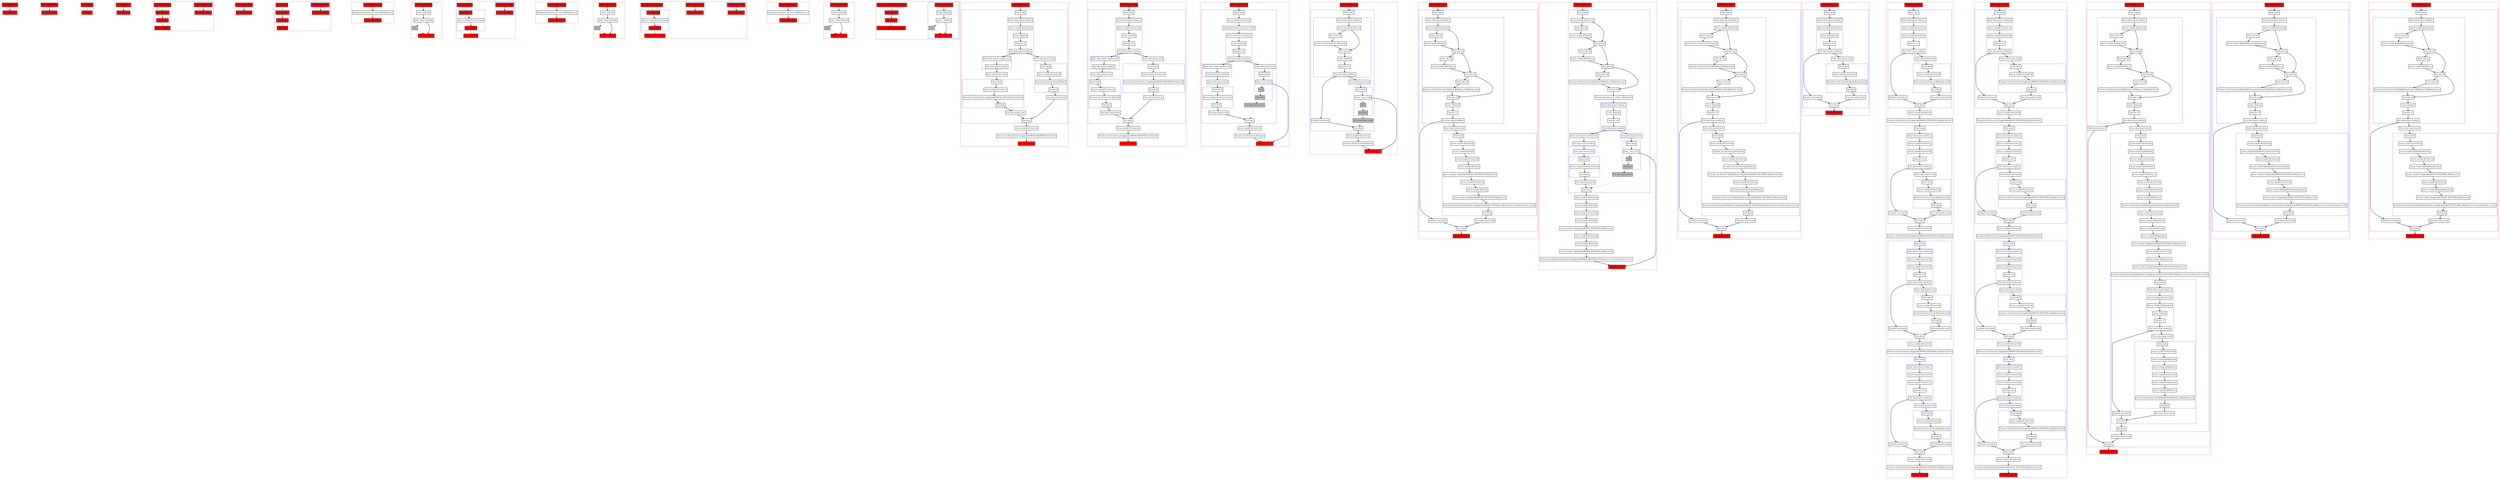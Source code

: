digraph nullability_kt {
    graph [nodesep=3]
    node [shape=box penwidth=2]
    edge [penwidth=2]

    subgraph cluster_0 {
        color=red
        0 [label="Enter function foo" style="filled" fillcolor=red];
        1 [label="Exit function foo" style="filled" fillcolor=red];
    }
    0 -> {1};

    subgraph cluster_1 {
        color=red
        2 [label="Enter function getA" style="filled" fillcolor=red];
        3 [label="Exit function getA" style="filled" fillcolor=red];
    }
    2 -> {3};

    subgraph cluster_2 {
        color=red
        4 [label="Enter class A" style="filled" fillcolor=red];
        5 [label="Exit class A" style="filled" fillcolor=red];
    }
    4 -> {5} [color=green];

    subgraph cluster_3 {
        color=red
        10 [label="Enter function fs" style="filled" fillcolor=red];
        11 [label="Exit function fs" style="filled" fillcolor=red];
    }
    10 -> {11};

    subgraph cluster_4 {
        color=red
        12 [label="Enter class MyData" style="filled" fillcolor=red];
        subgraph cluster_5 {
            color=blue
            6 [label="Enter function getter" style="filled" fillcolor=red];
            7 [label="Exit function getter" style="filled" fillcolor=red];
        }
        subgraph cluster_6 {
            color=blue
            8 [label="Enter property" style="filled" fillcolor=red];
            9 [label="Exit property" style="filled" fillcolor=red];
        }
        13 [label="Exit class MyData" style="filled" fillcolor=red];
    }
    12 -> {8} [color=green];
    8 -> {9};
    9 -> {13} [color=green];
    6 -> {7};

    subgraph cluster_7 {
        color=red
        18 [label="Enter function fdata" style="filled" fillcolor=red];
        19 [label="Exit function fdata" style="filled" fillcolor=red];
    }
    18 -> {19};

    subgraph cluster_8 {
        color=red
        20 [label="Enter class Q" style="filled" fillcolor=red];
        subgraph cluster_9 {
            color=blue
            14 [label="Enter function getter" style="filled" fillcolor=red];
            15 [label="Exit function getter" style="filled" fillcolor=red];
        }
        subgraph cluster_10 {
            color=blue
            16 [label="Enter property" style="filled" fillcolor=red];
            17 [label="Exit property" style="filled" fillcolor=red];
        }
        21 [label="Exit class Q" style="filled" fillcolor=red];
    }
    20 -> {16} [color=green];
    16 -> {17};
    17 -> {21} [color=green];
    14 -> {15};

    subgraph cluster_11 {
        color=red
        22 [label="Enter function <init>" style="filled" fillcolor=red];
        24 [label="Delegated constructor call: super<R|kotlin/Any|>()"];
        23 [label="Exit function <init>" style="filled" fillcolor=red];
    }
    22 -> {24};
    24 -> {23};

    subgraph cluster_12 {
        color=red
        30 [label="Enter function fdata" style="filled" fillcolor=red];
        32 [label="Const: Null(null)"];
        33 [label="Jump: ^fdata Null(null)"];
        34 [label="Stub" style="filled" fillcolor=gray];
        31 [label="Exit function fdata" style="filled" fillcolor=red];
    }
    30 -> {32};
    32 -> {33};
    33 -> {31};
    33 -> {34} [style=dotted];
    34 -> {31} [style=dotted];

    subgraph cluster_13 {
        color=red
        35 [label="Enter class QImpl" style="filled" fillcolor=red];
        subgraph cluster_14 {
            color=blue
            25 [label="Enter function getter" style="filled" fillcolor=red];
            26 [label="Exit function getter" style="filled" fillcolor=red];
        }
        subgraph cluster_15 {
            color=blue
            27 [label="Enter property" style="filled" fillcolor=red];
            29 [label="Access variable R|<local>/data|"];
            28 [label="Exit property" style="filled" fillcolor=red];
        }
        36 [label="Exit class QImpl" style="filled" fillcolor=red];
    }
    35 -> {27} [color=green];
    27 -> {29};
    28 -> {36} [color=green];
    29 -> {28};
    25 -> {26};

    subgraph cluster_16 {
        color=red
        37 [label="Enter function <init>" style="filled" fillcolor=red];
        39 [label="Delegated constructor call: super<R|kotlin/Any|>()"];
        38 [label="Exit function <init>" style="filled" fillcolor=red];
    }
    37 -> {39};
    39 -> {38};

    subgraph cluster_17 {
        color=red
        47 [label="Enter function fdata" style="filled" fillcolor=red];
        49 [label="Const: Null(null)"];
        50 [label="Jump: ^fdata Null(null)"];
        51 [label="Stub" style="filled" fillcolor=gray];
        48 [label="Exit function fdata" style="filled" fillcolor=red];
    }
    47 -> {49};
    49 -> {50};
    50 -> {48};
    50 -> {51} [style=dotted];
    51 -> {48} [style=dotted];

    subgraph cluster_18 {
        color=red
        52 [label="Enter class QImplMutable" style="filled" fillcolor=red];
        subgraph cluster_19 {
            color=blue
            42 [label="Enter function setter" style="filled" fillcolor=red];
            43 [label="Exit function setter" style="filled" fillcolor=red];
        }
        subgraph cluster_20 {
            color=blue
            40 [label="Enter function getter" style="filled" fillcolor=red];
            41 [label="Exit function getter" style="filled" fillcolor=red];
        }
        subgraph cluster_21 {
            color=blue
            44 [label="Enter property" style="filled" fillcolor=red];
            46 [label="Access variable R|<local>/data|"];
            45 [label="Exit property" style="filled" fillcolor=red];
        }
        53 [label="Exit class QImplMutable" style="filled" fillcolor=red];
    }
    52 -> {44} [color=green];
    44 -> {46};
    45 -> {53} [color=green];
    46 -> {45};
    40 -> {41};
    42 -> {43};

    subgraph cluster_22 {
        color=red
        54 [label="Enter function <init>" style="filled" fillcolor=red];
        56 [label="Delegated constructor call: super<R|kotlin/Any|>()"];
        55 [label="Exit function <init>" style="filled" fillcolor=red];
    }
    54 -> {56};
    56 -> {55};

    subgraph cluster_23 {
        color=red
        64 [label="Enter function fdata" style="filled" fillcolor=red];
        66 [label="Const: Null(null)"];
        67 [label="Jump: ^fdata Null(null)"];
        68 [label="Stub" style="filled" fillcolor=gray];
        65 [label="Exit function fdata" style="filled" fillcolor=red];
    }
    64 -> {66};
    66 -> {67};
    67 -> {65};
    67 -> {68} [style=dotted];
    68 -> {65} [style=dotted];

    subgraph cluster_24 {
        color=red
        69 [label="Enter class QImplWithCustomGetter" style="filled" fillcolor=red];
        subgraph cluster_25 {
            color=blue
            57 [label="Enter function getter" style="filled" fillcolor=red];
            59 [label="Const: Null(null)"];
            60 [label="Jump: ^ Null(null)"];
            61 [label="Stub" style="filled" fillcolor=gray];
            58 [label="Exit function getter" style="filled" fillcolor=red];
        }
        subgraph cluster_26 {
            color=blue
            62 [label="Enter property" style="filled" fillcolor=red];
            63 [label="Exit property" style="filled" fillcolor=red];
        }
        70 [label="Exit class QImplWithCustomGetter" style="filled" fillcolor=red];
    }
    69 -> {62} [color=green];
    62 -> {63};
    63 -> {70} [color=green];
    57 -> {59};
    59 -> {60};
    60 -> {58};
    60 -> {61} [style=dotted];
    61 -> {58} [style=dotted];

    subgraph cluster_27 {
        color=red
        71 [label="Enter function test_1" style="filled" fillcolor=red];
        subgraph cluster_28 {
            color=blue
            73 [label="Enter when"];
            subgraph cluster_29 {
                color=blue
                75 [label="Enter when branch condition "];
                76 [label="Access variable R|<local>/x|"];
                77 [label="Const: Null(null)"];
                78 [label="Operator !="];
                79 [label="Exit when branch condition"];
            }
            subgraph cluster_30 {
                color=blue
                86 [label="Enter when branch condition else"];
                87 [label="Exit when branch condition"];
            }
            88 [label="Enter when branch result"];
            subgraph cluster_31 {
                color=blue
                89 [label="Enter block"];
                90 [label="Access variable R|<local>/x|"];
                91 [label="Function call: R|<local>/x|.<Inapplicable(WRONG_RECEIVER): [/A.foo]>#()"];
                92 [label="Exit block"];
            }
            93 [label="Exit when branch result"];
            80 [label="Enter when branch result"];
            subgraph cluster_32 {
                color=blue
                81 [label="Enter block"];
                82 [label="Access variable R|<local>/x|"];
                83 [label="Function call: R|<local>/x|.R|/A.foo|()"];
                84 [label="Exit block"];
            }
            85 [label="Exit when branch result"];
            74 [label="Exit when"];
        }
        94 [label="Access variable R|<local>/x|"];
        95 [label="Function call: R|<local>/x|.<Inapplicable(WRONG_RECEIVER): [/A.foo]>#()"];
        72 [label="Exit function test_1" style="filled" fillcolor=red];
    }
    71 -> {73};
    73 -> {75};
    74 -> {94};
    75 -> {76};
    76 -> {77};
    77 -> {78};
    78 -> {79};
    79 -> {80 86};
    80 -> {81};
    81 -> {82};
    82 -> {83};
    83 -> {84};
    84 -> {85};
    85 -> {74};
    86 -> {87};
    87 -> {88};
    88 -> {89};
    89 -> {90};
    90 -> {91};
    91 -> {92};
    92 -> {93};
    93 -> {74};
    94 -> {95};
    95 -> {72};

    subgraph cluster_33 {
        color=red
        96 [label="Enter function test_2" style="filled" fillcolor=red];
        subgraph cluster_34 {
            color=blue
            98 [label="Enter when"];
            subgraph cluster_35 {
                color=blue
                100 [label="Enter when branch condition "];
                101 [label="Access variable R|<local>/x|"];
                102 [label="Const: Null(null)"];
                103 [label="Operator =="];
                104 [label="Exit when branch condition"];
            }
            subgraph cluster_36 {
                color=blue
                111 [label="Enter when branch condition else"];
                112 [label="Exit when branch condition"];
            }
            113 [label="Enter when branch result"];
            subgraph cluster_37 {
                color=blue
                114 [label="Enter block"];
                115 [label="Access variable R|<local>/x|"];
                116 [label="Function call: R|<local>/x|.R|/A.foo|()"];
                117 [label="Exit block"];
            }
            118 [label="Exit when branch result"];
            105 [label="Enter when branch result"];
            subgraph cluster_38 {
                color=blue
                106 [label="Enter block"];
                107 [label="Access variable R|<local>/x|"];
                108 [label="Function call: R|<local>/x|.<Inapplicable(WRONG_RECEIVER): [/A.foo]>#()"];
                109 [label="Exit block"];
            }
            110 [label="Exit when branch result"];
            99 [label="Exit when"];
        }
        119 [label="Access variable R|<local>/x|"];
        120 [label="Function call: R|<local>/x|.<Inapplicable(WRONG_RECEIVER): [/A.foo]>#()"];
        97 [label="Exit function test_2" style="filled" fillcolor=red];
    }
    96 -> {98};
    98 -> {100};
    99 -> {119};
    100 -> {101};
    101 -> {102};
    102 -> {103};
    103 -> {104};
    104 -> {105 111};
    105 -> {106};
    106 -> {107};
    107 -> {108};
    108 -> {109};
    109 -> {110};
    110 -> {99};
    111 -> {112};
    112 -> {113};
    113 -> {114};
    114 -> {115};
    115 -> {116};
    116 -> {117};
    117 -> {118};
    118 -> {99};
    119 -> {120};
    120 -> {97};

    subgraph cluster_39 {
        color=red
        121 [label="Enter function test_3" style="filled" fillcolor=red];
        subgraph cluster_40 {
            color=blue
            123 [label="Enter when"];
            125 [label="Access variable R|<local>/x|"];
            126 [label="Variable declaration: lval <elvis>: R|A?|"];
            subgraph cluster_41 {
                color=blue
                127 [label="Enter when branch condition "];
                128 [label="Const: Null(null)"];
                129 [label="Operator =="];
                130 [label="Exit when branch condition"];
            }
            subgraph cluster_42 {
                color=blue
                137 [label="Enter when branch condition else"];
                138 [label="Exit when branch condition"];
            }
            139 [label="Enter when branch result"];
            subgraph cluster_43 {
                color=blue
                140 [label="Enter block"];
                141 [label="Access variable R|<local>/<elvis>|"];
                142 [label="Exit block"];
            }
            143 [label="Exit when branch result"];
            131 [label="Enter when branch result"];
            subgraph cluster_44 {
                color=blue
                132 [label="Enter block"];
                133 [label="Jump: ^test_3 Unit"];
                134 [label="Stub" style="filled" fillcolor=gray];
                135 [label="Exit block" style="filled" fillcolor=gray];
            }
            136 [label="Exit when branch result" style="filled" fillcolor=gray];
            124 [label="Exit when"];
        }
        144 [label="Access variable R|<local>/x|"];
        145 [label="Function call: R|<local>/x|.R|/A.foo|()"];
        122 [label="Exit function test_3" style="filled" fillcolor=red];
    }
    121 -> {123};
    123 -> {125};
    124 -> {144};
    125 -> {126};
    126 -> {127};
    127 -> {128};
    128 -> {129};
    129 -> {130};
    130 -> {131 137};
    131 -> {132};
    132 -> {133};
    133 -> {122};
    133 -> {134} [style=dotted];
    134 -> {135} [style=dotted];
    135 -> {136} [style=dotted];
    136 -> {124} [style=dotted];
    137 -> {138};
    138 -> {139};
    139 -> {140};
    140 -> {141};
    141 -> {142};
    142 -> {143};
    143 -> {124};
    144 -> {145};
    145 -> {122};

    subgraph cluster_45 {
        color=red
        146 [label="Enter function test_4" style="filled" fillcolor=red];
        subgraph cluster_46 {
            color=blue
            148 [label="Enter when"];
            subgraph cluster_47 {
                color=blue
                150 [label="Enter when branch condition "];
                151 [label="Access variable R|<local>/x|"];
                152 [label="Enter safe call"];
                154 [label="Function call: R|<local>/x|?.R|/A.getA|()"];
                153 [label="Exit safe call"];
                155 [label="Const: Null(null)"];
                156 [label="Operator =="];
                157 [label="Exit when branch condition"];
            }
            164 [label="Synthetic else branch"];
            158 [label="Enter when branch result"];
            subgraph cluster_48 {
                color=blue
                159 [label="Enter block"];
                160 [label="Jump: ^test_4 Unit"];
                161 [label="Stub" style="filled" fillcolor=gray];
                162 [label="Exit block" style="filled" fillcolor=gray];
            }
            163 [label="Exit when branch result" style="filled" fillcolor=gray];
            149 [label="Exit when"];
        }
        165 [label="Access variable R|<local>/x|"];
        166 [label="Function call: R|<local>/x|.R|/A.foo|()"];
        147 [label="Exit function test_4" style="filled" fillcolor=red];
    }
    146 -> {148};
    148 -> {150};
    149 -> {165};
    150 -> {151};
    151 -> {152 153};
    152 -> {154};
    153 -> {155};
    154 -> {153};
    155 -> {156};
    156 -> {157};
    157 -> {158 164};
    158 -> {159};
    159 -> {160};
    160 -> {147};
    160 -> {161} [style=dotted];
    161 -> {162} [style=dotted];
    162 -> {163} [style=dotted];
    163 -> {149} [style=dotted];
    164 -> {149};
    165 -> {166};
    166 -> {147};

    subgraph cluster_49 {
        color=red
        167 [label="Enter function test_5" style="filled" fillcolor=red];
        subgraph cluster_50 {
            color=blue
            169 [label="Enter when"];
            subgraph cluster_51 {
                color=blue
                171 [label="Enter when branch condition "];
                172 [label="Access variable R|<local>/q|"];
                173 [label="Enter safe call"];
                175 [label="Access variable R|/Q.data|"];
                174 [label="Exit safe call"];
                176 [label="Enter safe call"];
                178 [label="Access variable R|/MyData.s|"];
                177 [label="Exit safe call"];
                179 [label="Enter safe call"];
                181 [label="Function call: R|<local>/q|?.R|/Q.data|?.R|/MyData.s|?.R|kotlin/Int.inc|()"];
                180 [label="Exit safe call"];
                182 [label="Const: Null(null)"];
                183 [label="Operator !="];
                184 [label="Exit when branch condition"];
            }
            198 [label="Synthetic else branch"];
            185 [label="Enter when branch result"];
            subgraph cluster_52 {
                color=blue
                186 [label="Enter block"];
                187 [label="Access variable R|<local>/q|"];
                188 [label="Access variable R|/Q.data|"];
                189 [label="Access variable R|<local>/q|"];
                190 [label="Access variable R|/Q.data|"];
                191 [label="Access variable <Inapplicable(WRONG_RECEIVER): [/MyData.s]>#"];
                192 [label="Access variable R|<local>/q|"];
                193 [label="Access variable R|/Q.data|"];
                194 [label="Access variable <Inapplicable(WRONG_RECEIVER): [/MyData.s]>#"];
                195 [label="Function call: R|<local>/q|.R|/Q.data|.<Inapplicable(WRONG_RECEIVER): [/MyData.s]>#.<Unresolved name: inc>#()"];
                196 [label="Exit block"];
            }
            197 [label="Exit when branch result"];
            170 [label="Exit when"];
        }
        168 [label="Exit function test_5" style="filled" fillcolor=red];
    }
    167 -> {169};
    169 -> {171};
    170 -> {168};
    171 -> {172};
    172 -> {173 174};
    173 -> {175};
    174 -> {176 177};
    175 -> {174};
    176 -> {178};
    177 -> {179 180};
    178 -> {177};
    179 -> {181};
    180 -> {182};
    181 -> {180};
    182 -> {183};
    183 -> {184};
    184 -> {185 198};
    185 -> {186};
    186 -> {187};
    187 -> {188};
    188 -> {189};
    189 -> {190};
    190 -> {191};
    191 -> {192};
    192 -> {193};
    193 -> {194};
    194 -> {195};
    195 -> {196};
    196 -> {197};
    197 -> {170};
    198 -> {170};

    subgraph cluster_53 {
        color=red
        199 [label="Enter function test_6" style="filled" fillcolor=red];
        subgraph cluster_54 {
            color=blue
            201 [label="Enter when"];
            203 [label="Access variable R|<local>/q|"];
            204 [label="Enter safe call"];
            206 [label="Access variable R|/Q.data|"];
            205 [label="Exit safe call"];
            207 [label="Enter safe call"];
            209 [label="Access variable R|/MyData.s|"];
            208 [label="Exit safe call"];
            210 [label="Enter safe call"];
            212 [label="Function call: R|<local>/q|?.R|/Q.data|?.R|/MyData.s|?.R|kotlin/Int.inc|()"];
            211 [label="Exit safe call"];
            213 [label="Variable declaration: lval <elvis>: R|kotlin/Int?|"];
            subgraph cluster_55 {
                color=blue
                214 [label="Enter when branch condition "];
                215 [label="Const: Null(null)"];
                216 [label="Operator =="];
                217 [label="Exit when branch condition"];
            }
            subgraph cluster_56 {
                color=blue
                224 [label="Enter when branch condition else"];
                225 [label="Exit when branch condition"];
            }
            226 [label="Enter when branch result"];
            subgraph cluster_57 {
                color=blue
                227 [label="Enter block"];
                228 [label="Access variable R|<local>/<elvis>|"];
                229 [label="Exit block"];
            }
            230 [label="Exit when branch result"];
            218 [label="Enter when branch result"];
            subgraph cluster_58 {
                color=blue
                219 [label="Enter block"];
                220 [label="Jump: ^test_6 Unit"];
                221 [label="Stub" style="filled" fillcolor=gray];
                222 [label="Exit block" style="filled" fillcolor=gray];
            }
            223 [label="Exit when branch result" style="filled" fillcolor=gray];
            202 [label="Exit when"];
        }
        231 [label="Access variable R|<local>/q|"];
        232 [label="Access variable R|/Q.data|"];
        233 [label="Access variable R|<local>/q|"];
        234 [label="Access variable R|/Q.data|"];
        235 [label="Access variable <Inapplicable(WRONG_RECEIVER): [/MyData.s]>#"];
        236 [label="Access variable R|<local>/q|"];
        237 [label="Access variable R|/Q.data|"];
        238 [label="Access variable <Inapplicable(WRONG_RECEIVER): [/MyData.s]>#"];
        239 [label="Function call: R|<local>/q|.R|/Q.data|.<Inapplicable(WRONG_RECEIVER): [/MyData.s]>#.<Unresolved name: inc>#()"];
        200 [label="Exit function test_6" style="filled" fillcolor=red];
    }
    199 -> {201};
    201 -> {203};
    202 -> {231};
    203 -> {204 205};
    204 -> {206};
    205 -> {207 208};
    206 -> {205};
    207 -> {209};
    208 -> {210 211};
    209 -> {208};
    210 -> {212};
    211 -> {213};
    212 -> {211};
    213 -> {214};
    214 -> {215};
    215 -> {216};
    216 -> {217};
    217 -> {218 224};
    218 -> {219};
    219 -> {220};
    220 -> {200};
    220 -> {221} [style=dotted];
    221 -> {222} [style=dotted];
    222 -> {223} [style=dotted];
    223 -> {202} [style=dotted];
    224 -> {225};
    225 -> {226};
    226 -> {227};
    227 -> {228};
    228 -> {229};
    229 -> {230};
    230 -> {202};
    231 -> {232};
    232 -> {233};
    233 -> {234};
    234 -> {235};
    235 -> {236};
    236 -> {237};
    237 -> {238};
    238 -> {239};
    239 -> {200};

    subgraph cluster_59 {
        color=red
        240 [label="Enter function test_7" style="filled" fillcolor=red];
        subgraph cluster_60 {
            color=blue
            242 [label="Enter when"];
            subgraph cluster_61 {
                color=blue
                244 [label="Enter when branch condition "];
                245 [label="Access variable R|<local>/q|"];
                246 [label="Enter safe call"];
                248 [label="Function call: R|<local>/q|?.R|/Q.fdata|()"];
                247 [label="Exit safe call"];
                249 [label="Enter safe call"];
                251 [label="Function call: R|<local>/q|?.R|/Q.fdata|()?.R|/MyData.fs|()"];
                250 [label="Exit safe call"];
                252 [label="Enter safe call"];
                254 [label="Function call: R|<local>/q|?.R|/Q.fdata|()?.R|/MyData.fs|()?.R|kotlin/Int.inc|()"];
                253 [label="Exit safe call"];
                255 [label="Const: Null(null)"];
                256 [label="Operator !="];
                257 [label="Exit when branch condition"];
            }
            271 [label="Synthetic else branch"];
            258 [label="Enter when branch result"];
            subgraph cluster_62 {
                color=blue
                259 [label="Enter block"];
                260 [label="Access variable R|<local>/q|"];
                261 [label="Function call: R|<local>/q|.R|/Q.fdata|()"];
                262 [label="Access variable R|<local>/q|"];
                263 [label="Function call: R|<local>/q|.R|/Q.fdata|()"];
                264 [label="Function call: R|<local>/q|.R|/Q.fdata|().<Inapplicable(WRONG_RECEIVER): [/MyData.fs]>#()"];
                265 [label="Access variable R|<local>/q|"];
                266 [label="Function call: R|<local>/q|.R|/Q.fdata|()"];
                267 [label="Function call: R|<local>/q|.R|/Q.fdata|().<Inapplicable(WRONG_RECEIVER): [/MyData.fs]>#()"];
                268 [label="Function call: R|<local>/q|.R|/Q.fdata|().<Inapplicable(WRONG_RECEIVER): [/MyData.fs]>#().<Unresolved name: inc>#()"];
                269 [label="Exit block"];
            }
            270 [label="Exit when branch result"];
            243 [label="Exit when"];
        }
        241 [label="Exit function test_7" style="filled" fillcolor=red];
    }
    240 -> {242};
    242 -> {244};
    243 -> {241};
    244 -> {245};
    245 -> {246 247};
    246 -> {248};
    247 -> {249 250};
    248 -> {247};
    249 -> {251};
    250 -> {252 253};
    251 -> {250};
    252 -> {254};
    253 -> {255};
    254 -> {253};
    255 -> {256};
    256 -> {257};
    257 -> {258 271};
    258 -> {259};
    259 -> {260};
    260 -> {261};
    261 -> {262};
    262 -> {263};
    263 -> {264};
    264 -> {265};
    265 -> {266};
    266 -> {267};
    267 -> {268};
    268 -> {269};
    269 -> {270};
    270 -> {243};
    271 -> {243};

    subgraph cluster_63 {
        color=red
        272 [label="Enter function test_8" style="filled" fillcolor=red];
        subgraph cluster_64 {
            color=blue
            274 [label="Enter when"];
            subgraph cluster_65 {
                color=blue
                276 [label="Enter when branch condition "];
                277 [label="Access variable R|<local>/b|"];
                278 [label="Const: Boolean(true)"];
                279 [label="Operator =="];
                280 [label="Exit when branch condition"];
            }
            287 [label="Synthetic else branch"];
            281 [label="Enter when branch result"];
            subgraph cluster_66 {
                color=blue
                282 [label="Enter block"];
                283 [label="Access variable R|<local>/b|"];
                284 [label="Function call: R|<local>/b|.R|kotlin/Boolean.not|()"];
                285 [label="Exit block"];
            }
            286 [label="Exit when branch result"];
            275 [label="Exit when"];
        }
        273 [label="Exit function test_8" style="filled" fillcolor=red];
    }
    272 -> {274};
    274 -> {276};
    275 -> {273};
    276 -> {277};
    277 -> {278};
    278 -> {279};
    279 -> {280};
    280 -> {281 287};
    281 -> {282};
    282 -> {283};
    283 -> {284};
    284 -> {285};
    285 -> {286};
    286 -> {275};
    287 -> {275};

    subgraph cluster_67 {
        color=red
        288 [label="Enter function test_9" style="filled" fillcolor=red];
        subgraph cluster_68 {
            color=blue
            290 [label="Enter when"];
            subgraph cluster_69 {
                color=blue
                292 [label="Enter when branch condition "];
                293 [label="Access variable R|<local>/a|"];
                294 [label="Access variable R|<local>/b|"];
                295 [label="Operator =="];
                296 [label="Exit when branch condition"];
            }
            303 [label="Synthetic else branch"];
            297 [label="Enter when branch result"];
            subgraph cluster_70 {
                color=blue
                298 [label="Enter block"];
                299 [label="Access variable R|<local>/b|"];
                300 [label="Function call: R|<local>/b|.R|kotlin/Int.inc|()"];
                301 [label="Exit block"];
            }
            302 [label="Exit when branch result"];
            291 [label="Exit when"];
        }
        304 [label="Access variable R|<local>/b|"];
        305 [label="Function call: R|<local>/b|.<Inapplicable(WRONG_RECEIVER): [kotlin/Int.inc]>#()"];
        subgraph cluster_71 {
            color=blue
            306 [label="Enter when"];
            subgraph cluster_72 {
                color=blue
                308 [label="Enter when branch condition "];
                309 [label="Access variable R|<local>/a|"];
                310 [label="Access variable R|<local>/b|"];
                311 [label="Operator ==="];
                312 [label="Exit when branch condition"];
            }
            319 [label="Synthetic else branch"];
            313 [label="Enter when branch result"];
            subgraph cluster_73 {
                color=blue
                314 [label="Enter block"];
                315 [label="Access variable R|<local>/b|"];
                316 [label="Function call: R|<local>/b|.R|kotlin/Int.inc|()"];
                317 [label="Exit block"];
            }
            318 [label="Exit when branch result"];
            307 [label="Exit when"];
        }
        320 [label="Access variable R|<local>/b|"];
        321 [label="Function call: R|<local>/b|.<Inapplicable(WRONG_RECEIVER): [kotlin/Int.inc]>#()"];
        subgraph cluster_74 {
            color=blue
            322 [label="Enter when"];
            subgraph cluster_75 {
                color=blue
                324 [label="Enter when branch condition "];
                325 [label="Access variable R|<local>/b|"];
                326 [label="Access variable R|<local>/a|"];
                327 [label="Operator =="];
                328 [label="Exit when branch condition"];
            }
            335 [label="Synthetic else branch"];
            329 [label="Enter when branch result"];
            subgraph cluster_76 {
                color=blue
                330 [label="Enter block"];
                331 [label="Access variable R|<local>/b|"];
                332 [label="Function call: R|<local>/b|.R|kotlin/Int.inc|()"];
                333 [label="Exit block"];
            }
            334 [label="Exit when branch result"];
            323 [label="Exit when"];
        }
        336 [label="Access variable R|<local>/b|"];
        337 [label="Function call: R|<local>/b|.<Inapplicable(WRONG_RECEIVER): [kotlin/Int.inc]>#()"];
        subgraph cluster_77 {
            color=blue
            338 [label="Enter when"];
            subgraph cluster_78 {
                color=blue
                340 [label="Enter when branch condition "];
                341 [label="Access variable R|<local>/b|"];
                342 [label="Access variable R|<local>/a|"];
                343 [label="Operator ==="];
                344 [label="Exit when branch condition"];
            }
            351 [label="Synthetic else branch"];
            345 [label="Enter when branch result"];
            subgraph cluster_79 {
                color=blue
                346 [label="Enter block"];
                347 [label="Access variable R|<local>/b|"];
                348 [label="Function call: R|<local>/b|.R|kotlin/Int.inc|()"];
                349 [label="Exit block"];
            }
            350 [label="Exit when branch result"];
            339 [label="Exit when"];
        }
        352 [label="Access variable R|<local>/b|"];
        353 [label="Function call: R|<local>/b|.<Inapplicable(WRONG_RECEIVER): [kotlin/Int.inc]>#()"];
        289 [label="Exit function test_9" style="filled" fillcolor=red];
    }
    288 -> {290};
    290 -> {292};
    291 -> {304};
    292 -> {293};
    293 -> {294};
    294 -> {295};
    295 -> {296};
    296 -> {297 303};
    297 -> {298};
    298 -> {299};
    299 -> {300};
    300 -> {301};
    301 -> {302};
    302 -> {291};
    303 -> {291};
    304 -> {305};
    305 -> {306};
    306 -> {308};
    307 -> {320};
    308 -> {309};
    309 -> {310};
    310 -> {311};
    311 -> {312};
    312 -> {313 319};
    313 -> {314};
    314 -> {315};
    315 -> {316};
    316 -> {317};
    317 -> {318};
    318 -> {307};
    319 -> {307};
    320 -> {321};
    321 -> {322};
    322 -> {324};
    323 -> {336};
    324 -> {325};
    325 -> {326};
    326 -> {327};
    327 -> {328};
    328 -> {329 335};
    329 -> {330};
    330 -> {331};
    331 -> {332};
    332 -> {333};
    333 -> {334};
    334 -> {323};
    335 -> {323};
    336 -> {337};
    337 -> {338};
    338 -> {340};
    339 -> {352};
    340 -> {341};
    341 -> {342};
    342 -> {343};
    343 -> {344};
    344 -> {345 351};
    345 -> {346};
    346 -> {347};
    347 -> {348};
    348 -> {349};
    349 -> {350};
    350 -> {339};
    351 -> {339};
    352 -> {353};
    353 -> {289};

    subgraph cluster_80 {
        color=red
        354 [label="Enter function test_10" style="filled" fillcolor=red];
        subgraph cluster_81 {
            color=blue
            356 [label="Enter when"];
            subgraph cluster_82 {
                color=blue
                358 [label="Enter when branch condition "];
                359 [label="Access variable R|<local>/a|"];
                360 [label="Access variable R|<local>/b|"];
                361 [label="Operator =="];
                362 [label="Exit when branch condition"];
            }
            369 [label="Synthetic else branch"];
            363 [label="Enter when branch result"];
            subgraph cluster_83 {
                color=blue
                364 [label="Enter block"];
                365 [label="Access variable R|<local>/b|"];
                366 [label="Function call: R|<local>/b|.<Inapplicable(WRONG_RECEIVER): [kotlin/Int.inc]>#()"];
                367 [label="Exit block"];
            }
            368 [label="Exit when branch result"];
            357 [label="Exit when"];
        }
        370 [label="Access variable R|<local>/b|"];
        371 [label="Function call: R|<local>/b|.<Inapplicable(WRONG_RECEIVER): [kotlin/Int.inc]>#()"];
        subgraph cluster_84 {
            color=blue
            372 [label="Enter when"];
            subgraph cluster_85 {
                color=blue
                374 [label="Enter when branch condition "];
                375 [label="Access variable R|<local>/a|"];
                376 [label="Access variable R|<local>/b|"];
                377 [label="Operator ==="];
                378 [label="Exit when branch condition"];
            }
            385 [label="Synthetic else branch"];
            379 [label="Enter when branch result"];
            subgraph cluster_86 {
                color=blue
                380 [label="Enter block"];
                381 [label="Access variable R|<local>/b|"];
                382 [label="Function call: R|<local>/b|.<Inapplicable(WRONG_RECEIVER): [kotlin/Int.inc]>#()"];
                383 [label="Exit block"];
            }
            384 [label="Exit when branch result"];
            373 [label="Exit when"];
        }
        386 [label="Access variable R|<local>/b|"];
        387 [label="Function call: R|<local>/b|.<Inapplicable(WRONG_RECEIVER): [kotlin/Int.inc]>#()"];
        subgraph cluster_87 {
            color=blue
            388 [label="Enter when"];
            subgraph cluster_88 {
                color=blue
                390 [label="Enter when branch condition "];
                391 [label="Access variable R|<local>/b|"];
                392 [label="Access variable R|<local>/a|"];
                393 [label="Operator =="];
                394 [label="Exit when branch condition"];
            }
            401 [label="Synthetic else branch"];
            395 [label="Enter when branch result"];
            subgraph cluster_89 {
                color=blue
                396 [label="Enter block"];
                397 [label="Access variable R|<local>/b|"];
                398 [label="Function call: R|<local>/b|.<Inapplicable(WRONG_RECEIVER): [kotlin/Int.inc]>#()"];
                399 [label="Exit block"];
            }
            400 [label="Exit when branch result"];
            389 [label="Exit when"];
        }
        402 [label="Access variable R|<local>/b|"];
        403 [label="Function call: R|<local>/b|.<Inapplicable(WRONG_RECEIVER): [kotlin/Int.inc]>#()"];
        subgraph cluster_90 {
            color=blue
            404 [label="Enter when"];
            subgraph cluster_91 {
                color=blue
                406 [label="Enter when branch condition "];
                407 [label="Access variable R|<local>/b|"];
                408 [label="Access variable R|<local>/a|"];
                409 [label="Operator ==="];
                410 [label="Exit when branch condition"];
            }
            417 [label="Synthetic else branch"];
            411 [label="Enter when branch result"];
            subgraph cluster_92 {
                color=blue
                412 [label="Enter block"];
                413 [label="Access variable R|<local>/b|"];
                414 [label="Function call: R|<local>/b|.<Inapplicable(WRONG_RECEIVER): [kotlin/Int.inc]>#()"];
                415 [label="Exit block"];
            }
            416 [label="Exit when branch result"];
            405 [label="Exit when"];
        }
        418 [label="Access variable R|<local>/b|"];
        419 [label="Function call: R|<local>/b|.<Inapplicable(WRONG_RECEIVER): [kotlin/Int.inc]>#()"];
        355 [label="Exit function test_10" style="filled" fillcolor=red];
    }
    354 -> {356};
    356 -> {358};
    357 -> {370};
    358 -> {359};
    359 -> {360};
    360 -> {361};
    361 -> {362};
    362 -> {363 369};
    363 -> {364};
    364 -> {365};
    365 -> {366};
    366 -> {367};
    367 -> {368};
    368 -> {357};
    369 -> {357};
    370 -> {371};
    371 -> {372};
    372 -> {374};
    373 -> {386};
    374 -> {375};
    375 -> {376};
    376 -> {377};
    377 -> {378};
    378 -> {379 385};
    379 -> {380};
    380 -> {381};
    381 -> {382};
    382 -> {383};
    383 -> {384};
    384 -> {373};
    385 -> {373};
    386 -> {387};
    387 -> {388};
    388 -> {390};
    389 -> {402};
    390 -> {391};
    391 -> {392};
    392 -> {393};
    393 -> {394};
    394 -> {395 401};
    395 -> {396};
    396 -> {397};
    397 -> {398};
    398 -> {399};
    399 -> {400};
    400 -> {389};
    401 -> {389};
    402 -> {403};
    403 -> {404};
    404 -> {406};
    405 -> {418};
    406 -> {407};
    407 -> {408};
    408 -> {409};
    409 -> {410};
    410 -> {411 417};
    411 -> {412};
    412 -> {413};
    413 -> {414};
    414 -> {415};
    415 -> {416};
    416 -> {405};
    417 -> {405};
    418 -> {419};
    419 -> {355};

    subgraph cluster_93 {
        color=red
        420 [label="Enter function test_11" style="filled" fillcolor=red];
        subgraph cluster_94 {
            color=blue
            422 [label="Enter when"];
            subgraph cluster_95 {
                color=blue
                424 [label="Enter when branch condition "];
                425 [label="Access variable R|<local>/q|"];
                426 [label="Enter safe call"];
                428 [label="Access variable R|/QImpl.data|"];
                427 [label="Exit safe call"];
                429 [label="Enter safe call"];
                431 [label="Access variable R|/MyData.s|"];
                430 [label="Exit safe call"];
                432 [label="Enter safe call"];
                434 [label="Function call: R|<local>/q|?.R|/QImpl.data|?.R|/MyData.s|?.R|kotlin/Int.inc|()"];
                433 [label="Exit safe call"];
                435 [label="Const: Null(null)"];
                436 [label="Operator !="];
                437 [label="Exit when branch condition"];
            }
            480 [label="Synthetic else branch"];
            438 [label="Enter when branch result"];
            subgraph cluster_96 {
                color=blue
                439 [label="Enter block"];
                440 [label="Access variable R|<local>/q|"];
                441 [label="Access variable R|/QImpl.data|"];
                442 [label="Access variable R|<local>/q|"];
                443 [label="Access variable R|/QImpl.data|"];
                444 [label="Access variable R|/MyData.s|"];
                445 [label="Access variable R|<local>/q|"];
                446 [label="Access variable R|/QImpl.data|"];
                447 [label="Access variable R|/MyData.s|"];
                448 [label="Function call: R|<local>/q|.R|/QImpl.data|.R|/MyData.s|.R|kotlin/Int.inc|()"];
                449 [label="Access variable R|<local>/q2|"];
                450 [label="Access variable R|/QImpl.data|"];
                451 [label="Access variable R|<local>/q2|"];
                452 [label="Access variable R|/QImpl.data|"];
                453 [label="Access variable <Inapplicable(WRONG_RECEIVER): [/MyData.s]>#"];
                454 [label="Access variable R|<local>/q2|"];
                455 [label="Access variable R|/QImpl.data|"];
                456 [label="Access variable <Inapplicable(WRONG_RECEIVER): [/MyData.s]>#"];
                457 [label="Function call: R|<local>/q2|.R|/QImpl.data|.<Inapplicable(WRONG_RECEIVER): [/MyData.s]>#.<Unresolved name: inc>#()"];
                subgraph cluster_97 {
                    color=blue
                    458 [label="Enter when"];
                    subgraph cluster_98 {
                        color=blue
                        460 [label="Enter when branch condition "];
                        461 [label="Access variable R|<local>/q2|"];
                        462 [label="Access variable R|/QImpl.data|"];
                        463 [label="Const: Null(null)"];
                        464 [label="Operator !="];
                        465 [label="Exit when branch condition"];
                    }
                    477 [label="Synthetic else branch"];
                    466 [label="Enter when branch result"];
                    subgraph cluster_99 {
                        color=blue
                        467 [label="Enter block"];
                        468 [label="Access variable R|<local>/q2|"];
                        469 [label="Access variable R|/QImpl.data|"];
                        470 [label="Access variable R|/MyData.s|"];
                        471 [label="Access variable R|<local>/q2|"];
                        472 [label="Access variable R|/QImpl.data|"];
                        473 [label="Access variable R|/MyData.s|"];
                        474 [label="Function call: R|<local>/q2|.R|/QImpl.data|.R|/MyData.s|.R|kotlin/Int.inc|()"];
                        475 [label="Exit block"];
                    }
                    476 [label="Exit when branch result"];
                    459 [label="Exit when"];
                }
                478 [label="Exit block"];
            }
            479 [label="Exit when branch result"];
            423 [label="Exit when"];
        }
        421 [label="Exit function test_11" style="filled" fillcolor=red];
    }
    420 -> {422};
    422 -> {424};
    423 -> {421};
    424 -> {425};
    425 -> {426 427};
    426 -> {428};
    427 -> {429 430};
    428 -> {427};
    429 -> {431};
    430 -> {432 433};
    431 -> {430};
    432 -> {434};
    433 -> {435};
    434 -> {433};
    435 -> {436};
    436 -> {437};
    437 -> {438 480};
    438 -> {439};
    439 -> {440};
    440 -> {441};
    441 -> {442};
    442 -> {443};
    443 -> {444};
    444 -> {445};
    445 -> {446};
    446 -> {447};
    447 -> {448};
    448 -> {449};
    449 -> {450};
    450 -> {451};
    451 -> {452};
    452 -> {453};
    453 -> {454};
    454 -> {455};
    455 -> {456};
    456 -> {457};
    457 -> {458};
    458 -> {460};
    459 -> {478};
    460 -> {461};
    461 -> {462};
    462 -> {463};
    463 -> {464};
    464 -> {465};
    465 -> {466 477};
    466 -> {467};
    467 -> {468};
    468 -> {469};
    469 -> {470};
    470 -> {471};
    471 -> {472};
    472 -> {473};
    473 -> {474};
    474 -> {475};
    475 -> {476};
    476 -> {459};
    477 -> {459};
    478 -> {479};
    479 -> {423};
    480 -> {423};

    subgraph cluster_100 {
        color=red
        481 [label="Enter function test_12" style="filled" fillcolor=red];
        subgraph cluster_101 {
            color=blue
            483 [label="Enter when"];
            subgraph cluster_102 {
                color=blue
                485 [label="Enter when branch condition "];
                486 [label="Access variable R|<local>/q|"];
                487 [label="Enter safe call"];
                489 [label="Access variable R|/QImplWithCustomGetter.data|"];
                488 [label="Exit safe call"];
                490 [label="Enter safe call"];
                492 [label="Access variable R|/MyData.s|"];
                491 [label="Exit safe call"];
                493 [label="Enter safe call"];
                495 [label="Function call: R|<local>/q|?.R|/QImplWithCustomGetter.data|?.R|/MyData.s|?.R|kotlin/Int.inc|()"];
                494 [label="Exit safe call"];
                496 [label="Const: Null(null)"];
                497 [label="Operator !="];
                498 [label="Exit when branch condition"];
            }
            512 [label="Synthetic else branch"];
            499 [label="Enter when branch result"];
            subgraph cluster_103 {
                color=blue
                500 [label="Enter block"];
                501 [label="Access variable R|<local>/q|"];
                502 [label="Access variable R|/QImplWithCustomGetter.data|"];
                503 [label="Access variable R|<local>/q|"];
                504 [label="Access variable R|/QImplWithCustomGetter.data|"];
                505 [label="Access variable <Inapplicable(WRONG_RECEIVER): [/MyData.s]>#"];
                506 [label="Access variable R|<local>/q|"];
                507 [label="Access variable R|/QImplWithCustomGetter.data|"];
                508 [label="Access variable <Inapplicable(WRONG_RECEIVER): [/MyData.s]>#"];
                509 [label="Function call: R|<local>/q|.R|/QImplWithCustomGetter.data|.<Inapplicable(WRONG_RECEIVER): [/MyData.s]>#.<Unresolved name: inc>#()"];
                510 [label="Exit block"];
            }
            511 [label="Exit when branch result"];
            484 [label="Exit when"];
        }
        482 [label="Exit function test_12" style="filled" fillcolor=red];
    }
    481 -> {483};
    483 -> {485};
    484 -> {482};
    485 -> {486};
    486 -> {487 488};
    487 -> {489};
    488 -> {490 491};
    489 -> {488};
    490 -> {492};
    491 -> {493 494};
    492 -> {491};
    493 -> {495};
    494 -> {496};
    495 -> {494};
    496 -> {497};
    497 -> {498};
    498 -> {499 512};
    499 -> {500};
    500 -> {501};
    501 -> {502};
    502 -> {503};
    503 -> {504};
    504 -> {505};
    505 -> {506};
    506 -> {507};
    507 -> {508};
    508 -> {509};
    509 -> {510};
    510 -> {511};
    511 -> {484};
    512 -> {484};

    subgraph cluster_104 {
        color=red
        513 [label="Enter function test_13" style="filled" fillcolor=red];
        subgraph cluster_105 {
            color=blue
            515 [label="Enter when"];
            subgraph cluster_106 {
                color=blue
                517 [label="Enter when branch condition "];
                518 [label="Access variable R|<local>/q|"];
                519 [label="Enter safe call"];
                521 [label="Access variable R|/QImplMutable.data|"];
                520 [label="Exit safe call"];
                522 [label="Enter safe call"];
                524 [label="Access variable R|/MyData.s|"];
                523 [label="Exit safe call"];
                525 [label="Enter safe call"];
                527 [label="Function call: R|<local>/q|?.R|/QImplMutable.data|?.R|/MyData.s|?.R|kotlin/Int.inc|()"];
                526 [label="Exit safe call"];
                528 [label="Const: Null(null)"];
                529 [label="Operator !="];
                530 [label="Exit when branch condition"];
            }
            544 [label="Synthetic else branch"];
            531 [label="Enter when branch result"];
            subgraph cluster_107 {
                color=blue
                532 [label="Enter block"];
                533 [label="Access variable R|<local>/q|"];
                534 [label="Access variable R|/QImplMutable.data|"];
                535 [label="Access variable R|<local>/q|"];
                536 [label="Access variable R|/QImplMutable.data|"];
                537 [label="Access variable <Inapplicable(WRONG_RECEIVER): [/MyData.s]>#"];
                538 [label="Access variable R|<local>/q|"];
                539 [label="Access variable R|/QImplMutable.data|"];
                540 [label="Access variable <Inapplicable(WRONG_RECEIVER): [/MyData.s]>#"];
                541 [label="Function call: R|<local>/q|.R|/QImplMutable.data|.<Inapplicable(WRONG_RECEIVER): [/MyData.s]>#.<Unresolved name: inc>#()"];
                542 [label="Exit block"];
            }
            543 [label="Exit when branch result"];
            516 [label="Exit when"];
        }
        514 [label="Exit function test_13" style="filled" fillcolor=red];
    }
    513 -> {515};
    515 -> {517};
    516 -> {514};
    517 -> {518};
    518 -> {519 520};
    519 -> {521};
    520 -> {522 523};
    521 -> {520};
    522 -> {524};
    523 -> {525 526};
    524 -> {523};
    525 -> {527};
    526 -> {528};
    527 -> {526};
    528 -> {529};
    529 -> {530};
    530 -> {531 544};
    531 -> {532};
    532 -> {533};
    533 -> {534};
    534 -> {535};
    535 -> {536};
    536 -> {537};
    537 -> {538};
    538 -> {539};
    539 -> {540};
    540 -> {541};
    541 -> {542};
    542 -> {543};
    543 -> {516};
    544 -> {516};

}
